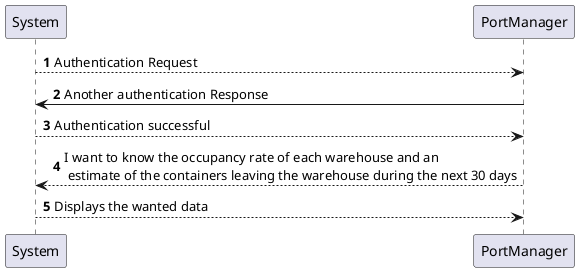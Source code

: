 @startuml
'https://plantuml.com/sequence-diagram

autonumber

System --> PortManager: Authentication Request
PortManager -> System : Another authentication Response
System --> PortManager : Authentication successful
PortManager --> System : I want to know the occupancy rate of each warehouse and an \n estimate of the containers leaving the warehouse during the next 30 days
System --> PortManager : Displays the wanted data

@enduml